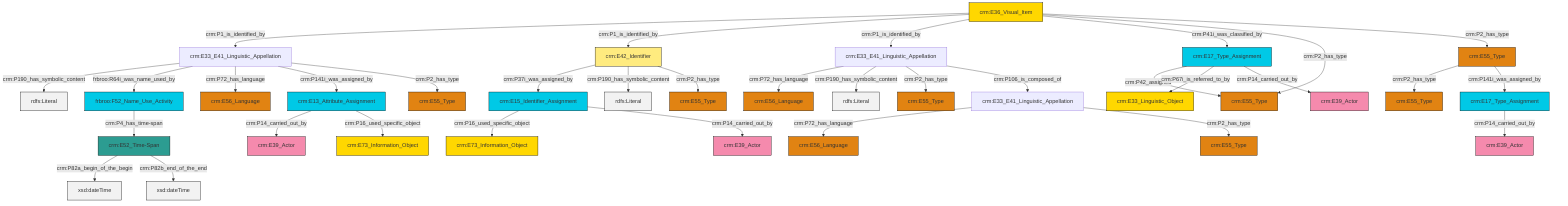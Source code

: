graph TD
classDef Literal fill:#f2f2f2,stroke:#000000;
classDef CRM_Entity fill:#FFFFFF,stroke:#000000;
classDef Temporal_Entity fill:#00C9E6, stroke:#000000;
classDef Type fill:#E18312, stroke:#000000;
classDef Time-Span fill:#2C9C91, stroke:#000000;
classDef Appellation fill:#FFEB7F, stroke:#000000;
classDef Place fill:#008836, stroke:#000000;
classDef Persistent_Item fill:#B266B2, stroke:#000000;
classDef Conceptual_Object fill:#FFD700, stroke:#000000;
classDef Physical_Thing fill:#D2B48C, stroke:#000000;
classDef Actor fill:#f58aad, stroke:#000000;
classDef PC_Classes fill:#4ce600, stroke:#000000;
classDef Multi fill:#cccccc,stroke:#000000;

2["crm:E33_E41_Linguistic_Appellation"]:::Default -->|crm:P190_has_symbolic_content| 3[rdfs:Literal]:::Literal
4["frbroo:F52_Name_Use_Activity"]:::Temporal_Entity -->|crm:P4_has_time-span| 5["crm:E52_Time-Span"]:::Time-Span
14["crm:E36_Visual_Item"]:::Conceptual_Object -->|crm:P1_is_identified_by| 2["crm:E33_E41_Linguistic_Appellation"]:::Default
15["crm:E15_Identifier_Assignment"]:::Temporal_Entity -->|crm:P16_used_specific_object| 16["crm:E73_Information_Object"]:::Conceptual_Object
17["crm:E17_Type_Assignment"]:::Temporal_Entity -->|crm:P42_assigned| 18["crm:E55_Type"]:::Type
19["crm:E42_Identifier"]:::Appellation -->|crm:P37i_was_assigned_by| 15["crm:E15_Identifier_Assignment"]:::Temporal_Entity
20["crm:E33_E41_Linguistic_Appellation"]:::Default -->|crm:P72_has_language| 21["crm:E56_Language"]:::Type
19["crm:E42_Identifier"]:::Appellation -->|crm:P190_has_symbolic_content| 22[rdfs:Literal]:::Literal
8["crm:E17_Type_Assignment"]:::Temporal_Entity -->|crm:P14_carried_out_by| 12["crm:E39_Actor"]:::Actor
26["crm:E13_Attribute_Assignment"]:::Temporal_Entity -->|crm:P14_carried_out_by| 27["crm:E39_Actor"]:::Actor
2["crm:E33_E41_Linguistic_Appellation"]:::Default -->|frbroo:R64i_was_name_used_by| 4["frbroo:F52_Name_Use_Activity"]:::Temporal_Entity
5["crm:E52_Time-Span"]:::Time-Span -->|crm:P82a_begin_of_the_begin| 29[xsd:dateTime]:::Literal
14["crm:E36_Visual_Item"]:::Conceptual_Object -->|crm:P1_is_identified_by| 19["crm:E42_Identifier"]:::Appellation
15["crm:E15_Identifier_Assignment"]:::Temporal_Entity -->|crm:P14_carried_out_by| 31["crm:E39_Actor"]:::Actor
17["crm:E17_Type_Assignment"]:::Temporal_Entity -->|crm:P67i_is_referred_to_by| 34["crm:E33_Linguistic_Object"]:::Conceptual_Object
32["crm:E33_E41_Linguistic_Appellation"]:::Default -->|crm:P72_has_language| 35["crm:E56_Language"]:::Type
2["crm:E33_E41_Linguistic_Appellation"]:::Default -->|crm:P72_has_language| 24["crm:E56_Language"]:::Type
19["crm:E42_Identifier"]:::Appellation -->|crm:P2_has_type| 10["crm:E55_Type"]:::Type
32["crm:E33_E41_Linguistic_Appellation"]:::Default -->|crm:P190_has_symbolic_content| 42[rdfs:Literal]:::Literal
17["crm:E17_Type_Assignment"]:::Temporal_Entity -->|crm:P14_carried_out_by| 47["crm:E39_Actor"]:::Actor
50["crm:E55_Type"]:::Type -->|crm:P2_has_type| 0["crm:E55_Type"]:::Type
14["crm:E36_Visual_Item"]:::Conceptual_Object -->|crm:P1_is_identified_by| 32["crm:E33_E41_Linguistic_Appellation"]:::Default
14["crm:E36_Visual_Item"]:::Conceptual_Object -->|crm:P41i_was_classified_by| 17["crm:E17_Type_Assignment"]:::Temporal_Entity
2["crm:E33_E41_Linguistic_Appellation"]:::Default -->|crm:P141i_was_assigned_by| 26["crm:E13_Attribute_Assignment"]:::Temporal_Entity
14["crm:E36_Visual_Item"]:::Conceptual_Object -->|crm:P2_has_type| 18["crm:E55_Type"]:::Type
2["crm:E33_E41_Linguistic_Appellation"]:::Default -->|crm:P2_has_type| 39["crm:E55_Type"]:::Type
5["crm:E52_Time-Span"]:::Time-Span -->|crm:P82b_end_of_the_end| 56[xsd:dateTime]:::Literal
20["crm:E33_E41_Linguistic_Appellation"]:::Default -->|crm:P2_has_type| 57["crm:E55_Type"]:::Type
50["crm:E55_Type"]:::Type -->|crm:P141i_was_assigned_by| 8["crm:E17_Type_Assignment"]:::Temporal_Entity
26["crm:E13_Attribute_Assignment"]:::Temporal_Entity -->|crm:P16_used_specific_object| 6["crm:E73_Information_Object"]:::Conceptual_Object
32["crm:E33_E41_Linguistic_Appellation"]:::Default -->|crm:P2_has_type| 58["crm:E55_Type"]:::Type
14["crm:E36_Visual_Item"]:::Conceptual_Object -->|crm:P2_has_type| 50["crm:E55_Type"]:::Type
32["crm:E33_E41_Linguistic_Appellation"]:::Default -->|crm:P106_is_composed_of| 20["crm:E33_E41_Linguistic_Appellation"]:::Default